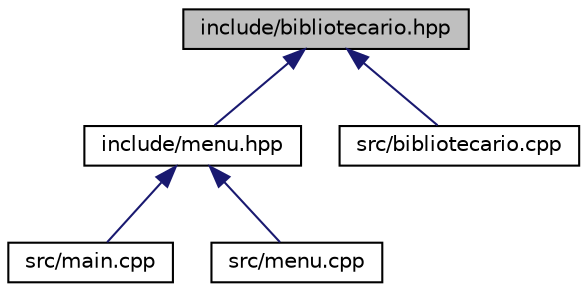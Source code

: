 digraph "include/bibliotecario.hpp"
{
 // LATEX_PDF_SIZE
  edge [fontname="Helvetica",fontsize="10",labelfontname="Helvetica",labelfontsize="10"];
  node [fontname="Helvetica",fontsize="10",shape=record];
  Node1 [label="include/bibliotecario.hpp",height=0.2,width=0.4,color="black", fillcolor="grey75", style="filled", fontcolor="black",tooltip="Armazena as caracteristicas do Bibliotecário."];
  Node1 -> Node2 [dir="back",color="midnightblue",fontsize="10",style="solid",fontname="Helvetica"];
  Node2 [label="include/menu.hpp",height=0.2,width=0.4,color="black", fillcolor="white", style="filled",URL="$menu_8hpp.html",tooltip="Arquivo que inicializa o login no sistema."];
  Node2 -> Node3 [dir="back",color="midnightblue",fontsize="10",style="solid",fontname="Helvetica"];
  Node3 [label="src/main.cpp",height=0.2,width=0.4,color="black", fillcolor="white", style="filled",URL="$main_8cpp.html",tooltip=" "];
  Node2 -> Node4 [dir="back",color="midnightblue",fontsize="10",style="solid",fontname="Helvetica"];
  Node4 [label="src/menu.cpp",height=0.2,width=0.4,color="black", fillcolor="white", style="filled",URL="$menu_8cpp.html",tooltip=" "];
  Node1 -> Node5 [dir="back",color="midnightblue",fontsize="10",style="solid",fontname="Helvetica"];
  Node5 [label="src/bibliotecario.cpp",height=0.2,width=0.4,color="black", fillcolor="white", style="filled",URL="$bibliotecario_8cpp.html",tooltip=" "];
}
